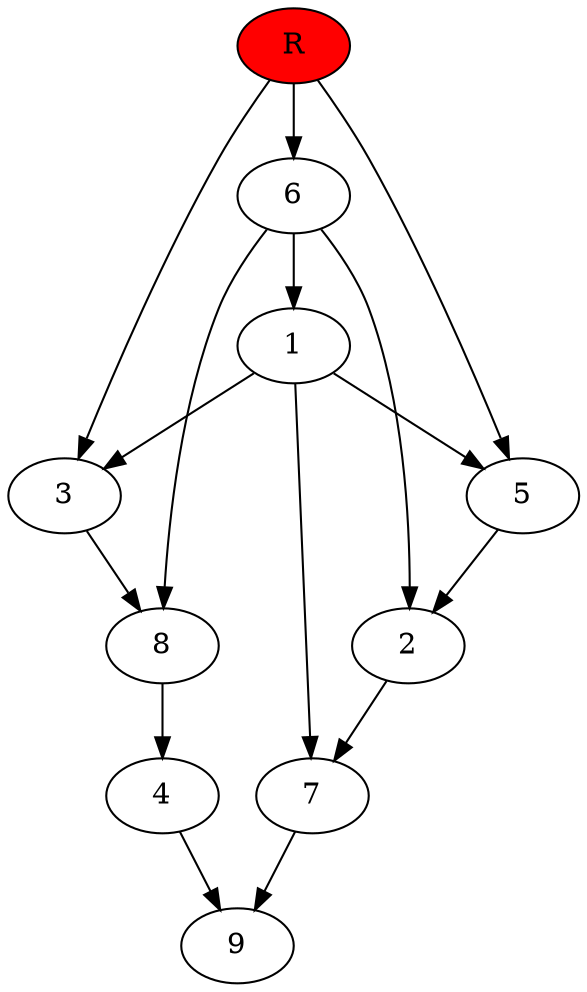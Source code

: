 digraph prb80901 {
	1
	2
	3
	4
	5
	6
	7
	8
	R [fillcolor="#ff0000" style=filled]
	1 -> 3
	1 -> 5
	1 -> 7
	2 -> 7
	3 -> 8
	4 -> 9
	5 -> 2
	6 -> 1
	6 -> 2
	6 -> 8
	7 -> 9
	8 -> 4
	R -> 3
	R -> 5
	R -> 6
}
